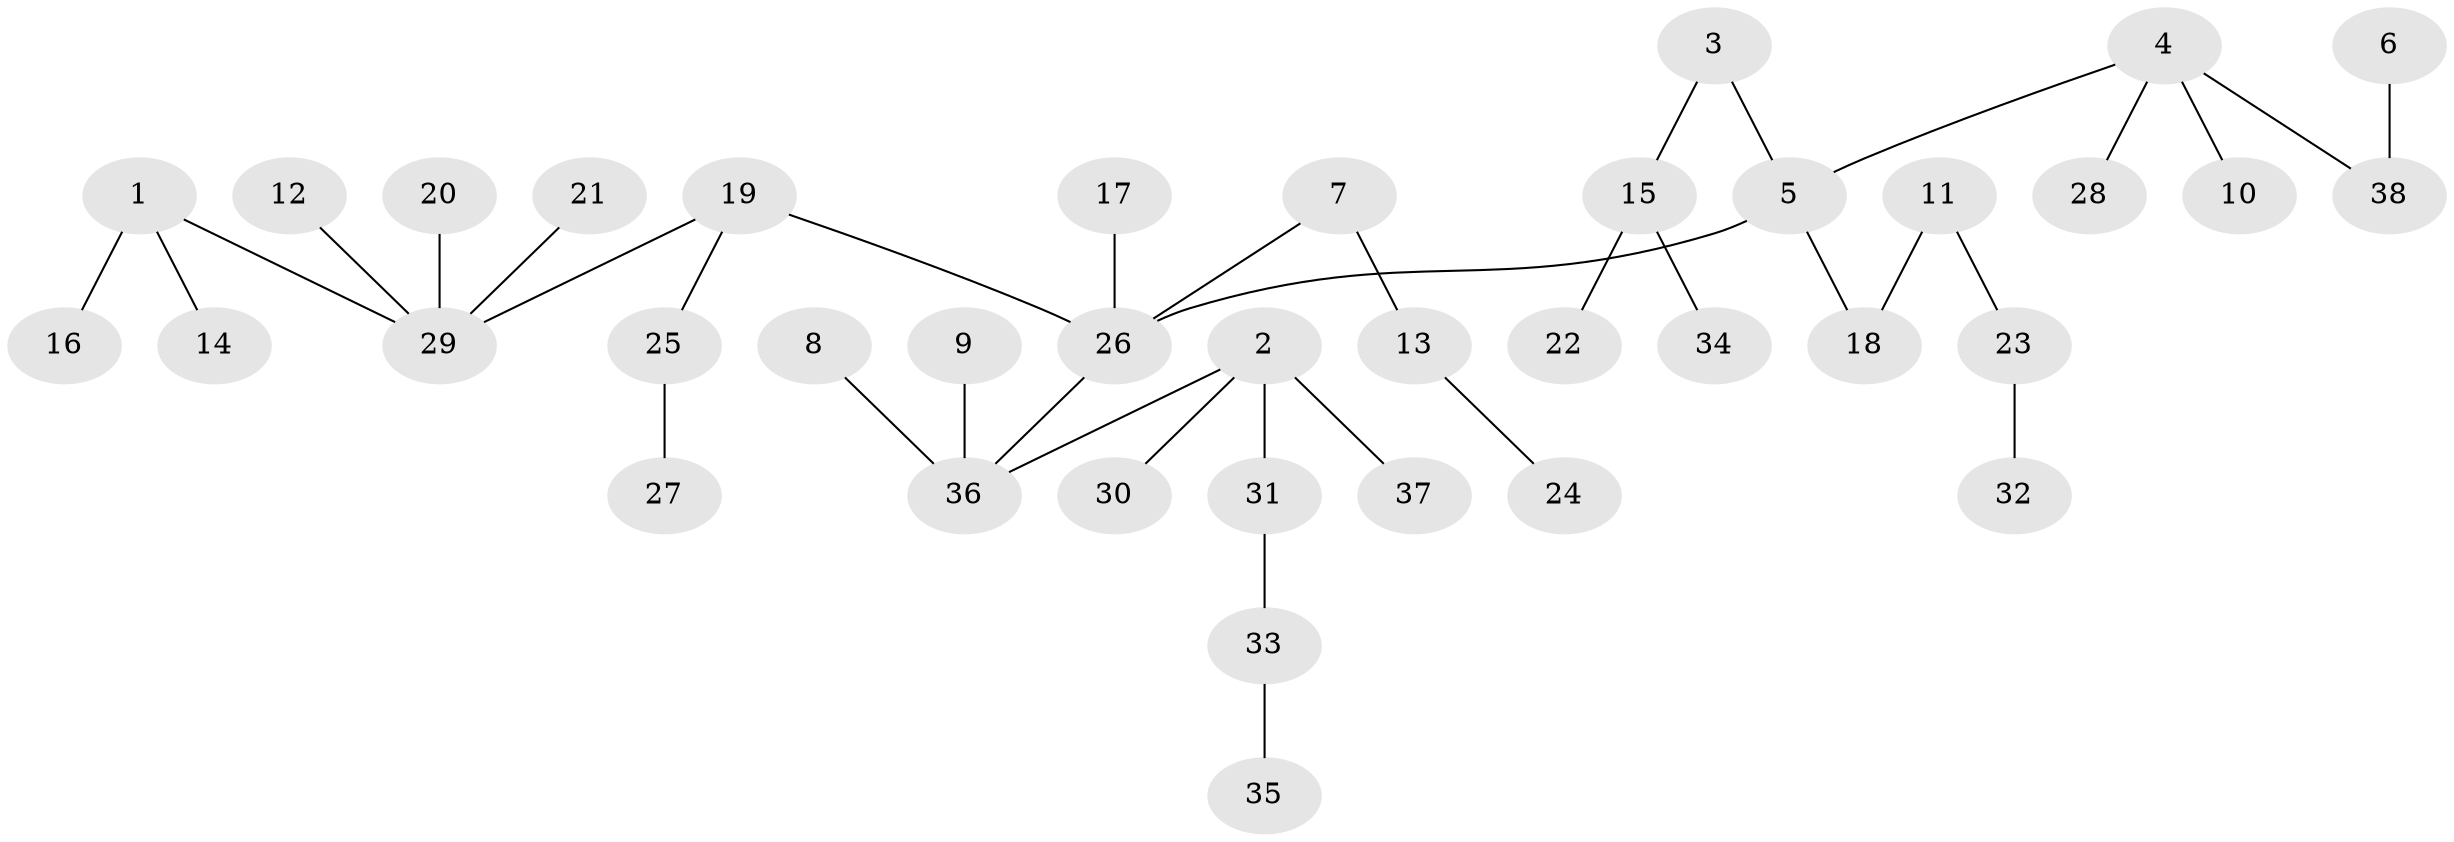 // original degree distribution, {5: 0.02631578947368421, 3: 0.05263157894736842, 7: 0.013157894736842105, 4: 0.13157894736842105, 6: 0.013157894736842105, 1: 0.5394736842105263, 2: 0.2236842105263158}
// Generated by graph-tools (version 1.1) at 2025/02/03/09/25 03:02:19]
// undirected, 38 vertices, 37 edges
graph export_dot {
graph [start="1"]
  node [color=gray90,style=filled];
  1;
  2;
  3;
  4;
  5;
  6;
  7;
  8;
  9;
  10;
  11;
  12;
  13;
  14;
  15;
  16;
  17;
  18;
  19;
  20;
  21;
  22;
  23;
  24;
  25;
  26;
  27;
  28;
  29;
  30;
  31;
  32;
  33;
  34;
  35;
  36;
  37;
  38;
  1 -- 14 [weight=1.0];
  1 -- 16 [weight=1.0];
  1 -- 29 [weight=1.0];
  2 -- 30 [weight=1.0];
  2 -- 31 [weight=1.0];
  2 -- 36 [weight=1.0];
  2 -- 37 [weight=1.0];
  3 -- 5 [weight=1.0];
  3 -- 15 [weight=1.0];
  4 -- 5 [weight=1.0];
  4 -- 10 [weight=1.0];
  4 -- 28 [weight=1.0];
  4 -- 38 [weight=1.0];
  5 -- 18 [weight=1.0];
  5 -- 26 [weight=1.0];
  6 -- 38 [weight=1.0];
  7 -- 13 [weight=1.0];
  7 -- 26 [weight=1.0];
  8 -- 36 [weight=1.0];
  9 -- 36 [weight=1.0];
  11 -- 18 [weight=1.0];
  11 -- 23 [weight=1.0];
  12 -- 29 [weight=1.0];
  13 -- 24 [weight=1.0];
  15 -- 22 [weight=1.0];
  15 -- 34 [weight=1.0];
  17 -- 26 [weight=1.0];
  19 -- 25 [weight=1.0];
  19 -- 26 [weight=1.0];
  19 -- 29 [weight=1.0];
  20 -- 29 [weight=1.0];
  21 -- 29 [weight=1.0];
  23 -- 32 [weight=1.0];
  25 -- 27 [weight=1.0];
  26 -- 36 [weight=1.0];
  31 -- 33 [weight=1.0];
  33 -- 35 [weight=1.0];
}
